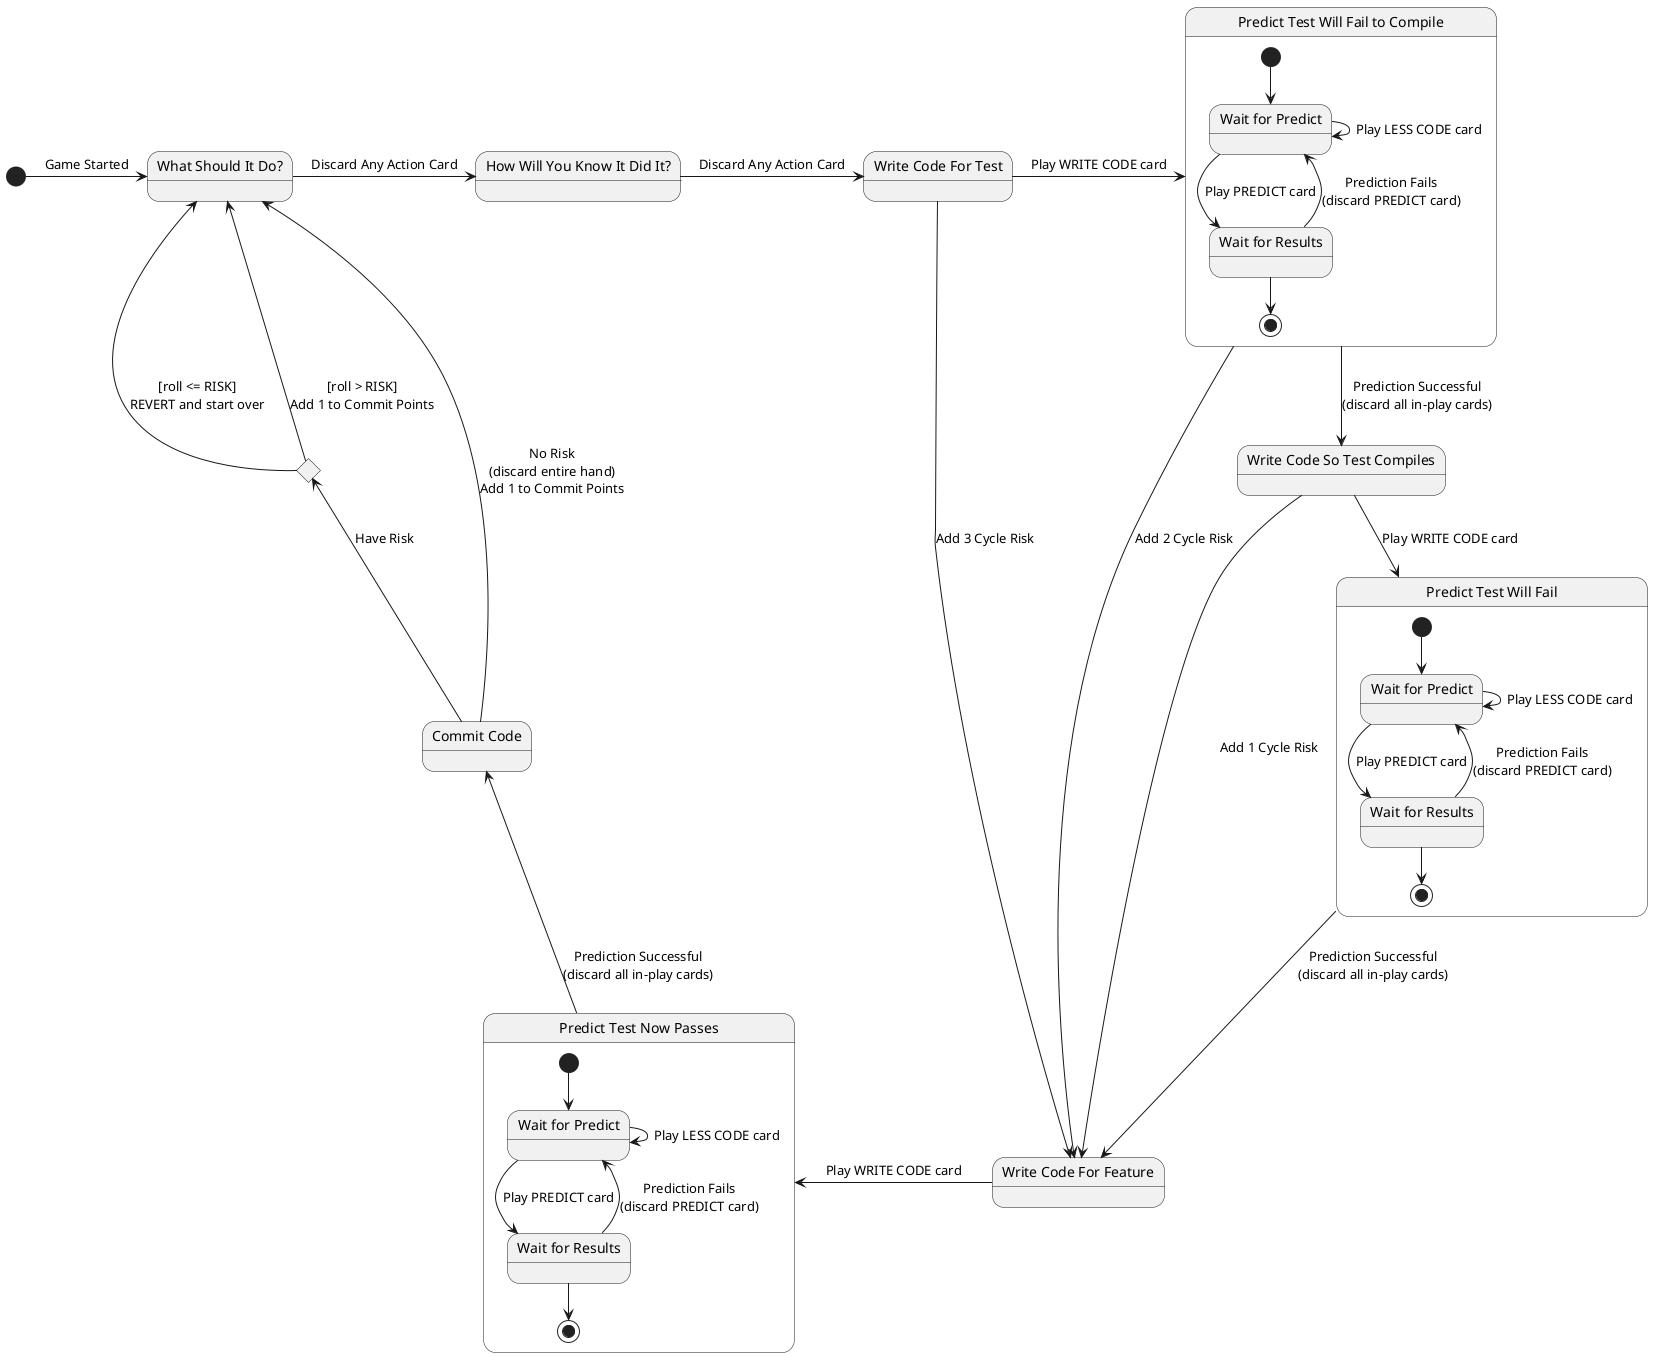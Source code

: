 @startuml

state "What Should It Do?" as what
state "How Will You Know It Did It?" as how
state "Write Code For Test" as for_test
state "Predict Test Will Fail to Compile" as predict_fail_compile
state "Write Code So Test Compiles" as test_compiles
state "Predict Test Will Fail" as predict_test_fail
state "Write Code For Feature" as for_feature
state "Predict Test Now Passes" as predict_test_passes
state "Commit Code" as commit_code

[*] -r-> what : Game Started

what -r-> how : Discard Any Action Card

how -r-> for_test : Discard Any Action Card

for_test -r-> predict_fail_compile : Play WRITE CODE card

for_test --> for_feature : Add 3 Cycle Risk
state predict_fail_compile {
    state "Wait for Predict" as WaitForPredict2
    state "Wait for Results" as WaitForTestResults2
    [*] --> WaitForPredict2
    WaitForPredict2 --> WaitForPredict2 : Play LESS CODE card
    WaitForPredict2 --> WaitForTestResults2 : Play PREDICT card
    WaitForTestResults2 --> WaitForPredict2 : Prediction Fails\n(discard PREDICT card)
    WaitForTestResults2 --> [*]

}

predict_fail_compile --> for_feature : Add 2 Cycle Risk
predict_fail_compile --> test_compiles : Prediction Successful\n(discard all in-play cards)

test_compiles --> for_feature : Add 1 Cycle Risk
test_compiles --> predict_test_fail : Play WRITE CODE card

state predict_test_fail {
    state "Wait for Predict" as WaitForPredict4
    state "Wait for Results" as WaitForTestResults4
    [*] --> WaitForPredict4
    WaitForPredict4 --> WaitForPredict4 : Play LESS CODE card
    WaitForPredict4 --> WaitForTestResults4 : Play PREDICT card
    WaitForTestResults4 --> WaitForPredict4 : Prediction Fails\n(discard PREDICT card)
    WaitForTestResults4 --> [*]

}

predict_test_fail --> for_feature : Prediction Successful\n(discard all in-play cards)

for_feature -l-> predict_test_passes : Play WRITE CODE card

state predict_test_passes {
    state "Wait for Predict" as WaitForPredict5
    state "Wait for Results" as WaitForTestResults5
    [*] --> WaitForPredict5
    WaitForPredict5 --> WaitForPredict5 : Play LESS CODE card
    WaitForPredict5 --> WaitForTestResults5 : Play PREDICT card
    WaitForTestResults5 --> WaitForPredict5 : Prediction Fails\n(discard PREDICT card)
    WaitForTestResults5 --> [*]
}
    predict_test_passes -u-> commit_code : Prediction Successful\n(discard all in-play cards)

state evaluate_risk <<choice>>

commit_code -u-> what : No Risk\n(discard entire hand)\nAdd 1 to Commit Points
commit_code -u-> evaluate_risk : Have Risk

evaluate_risk -u-> what : [roll <= RISK]\nREVERT and start over
evaluate_risk -u-> what : [roll > RISK]\nAdd 1 to Commit Points



@enduml
